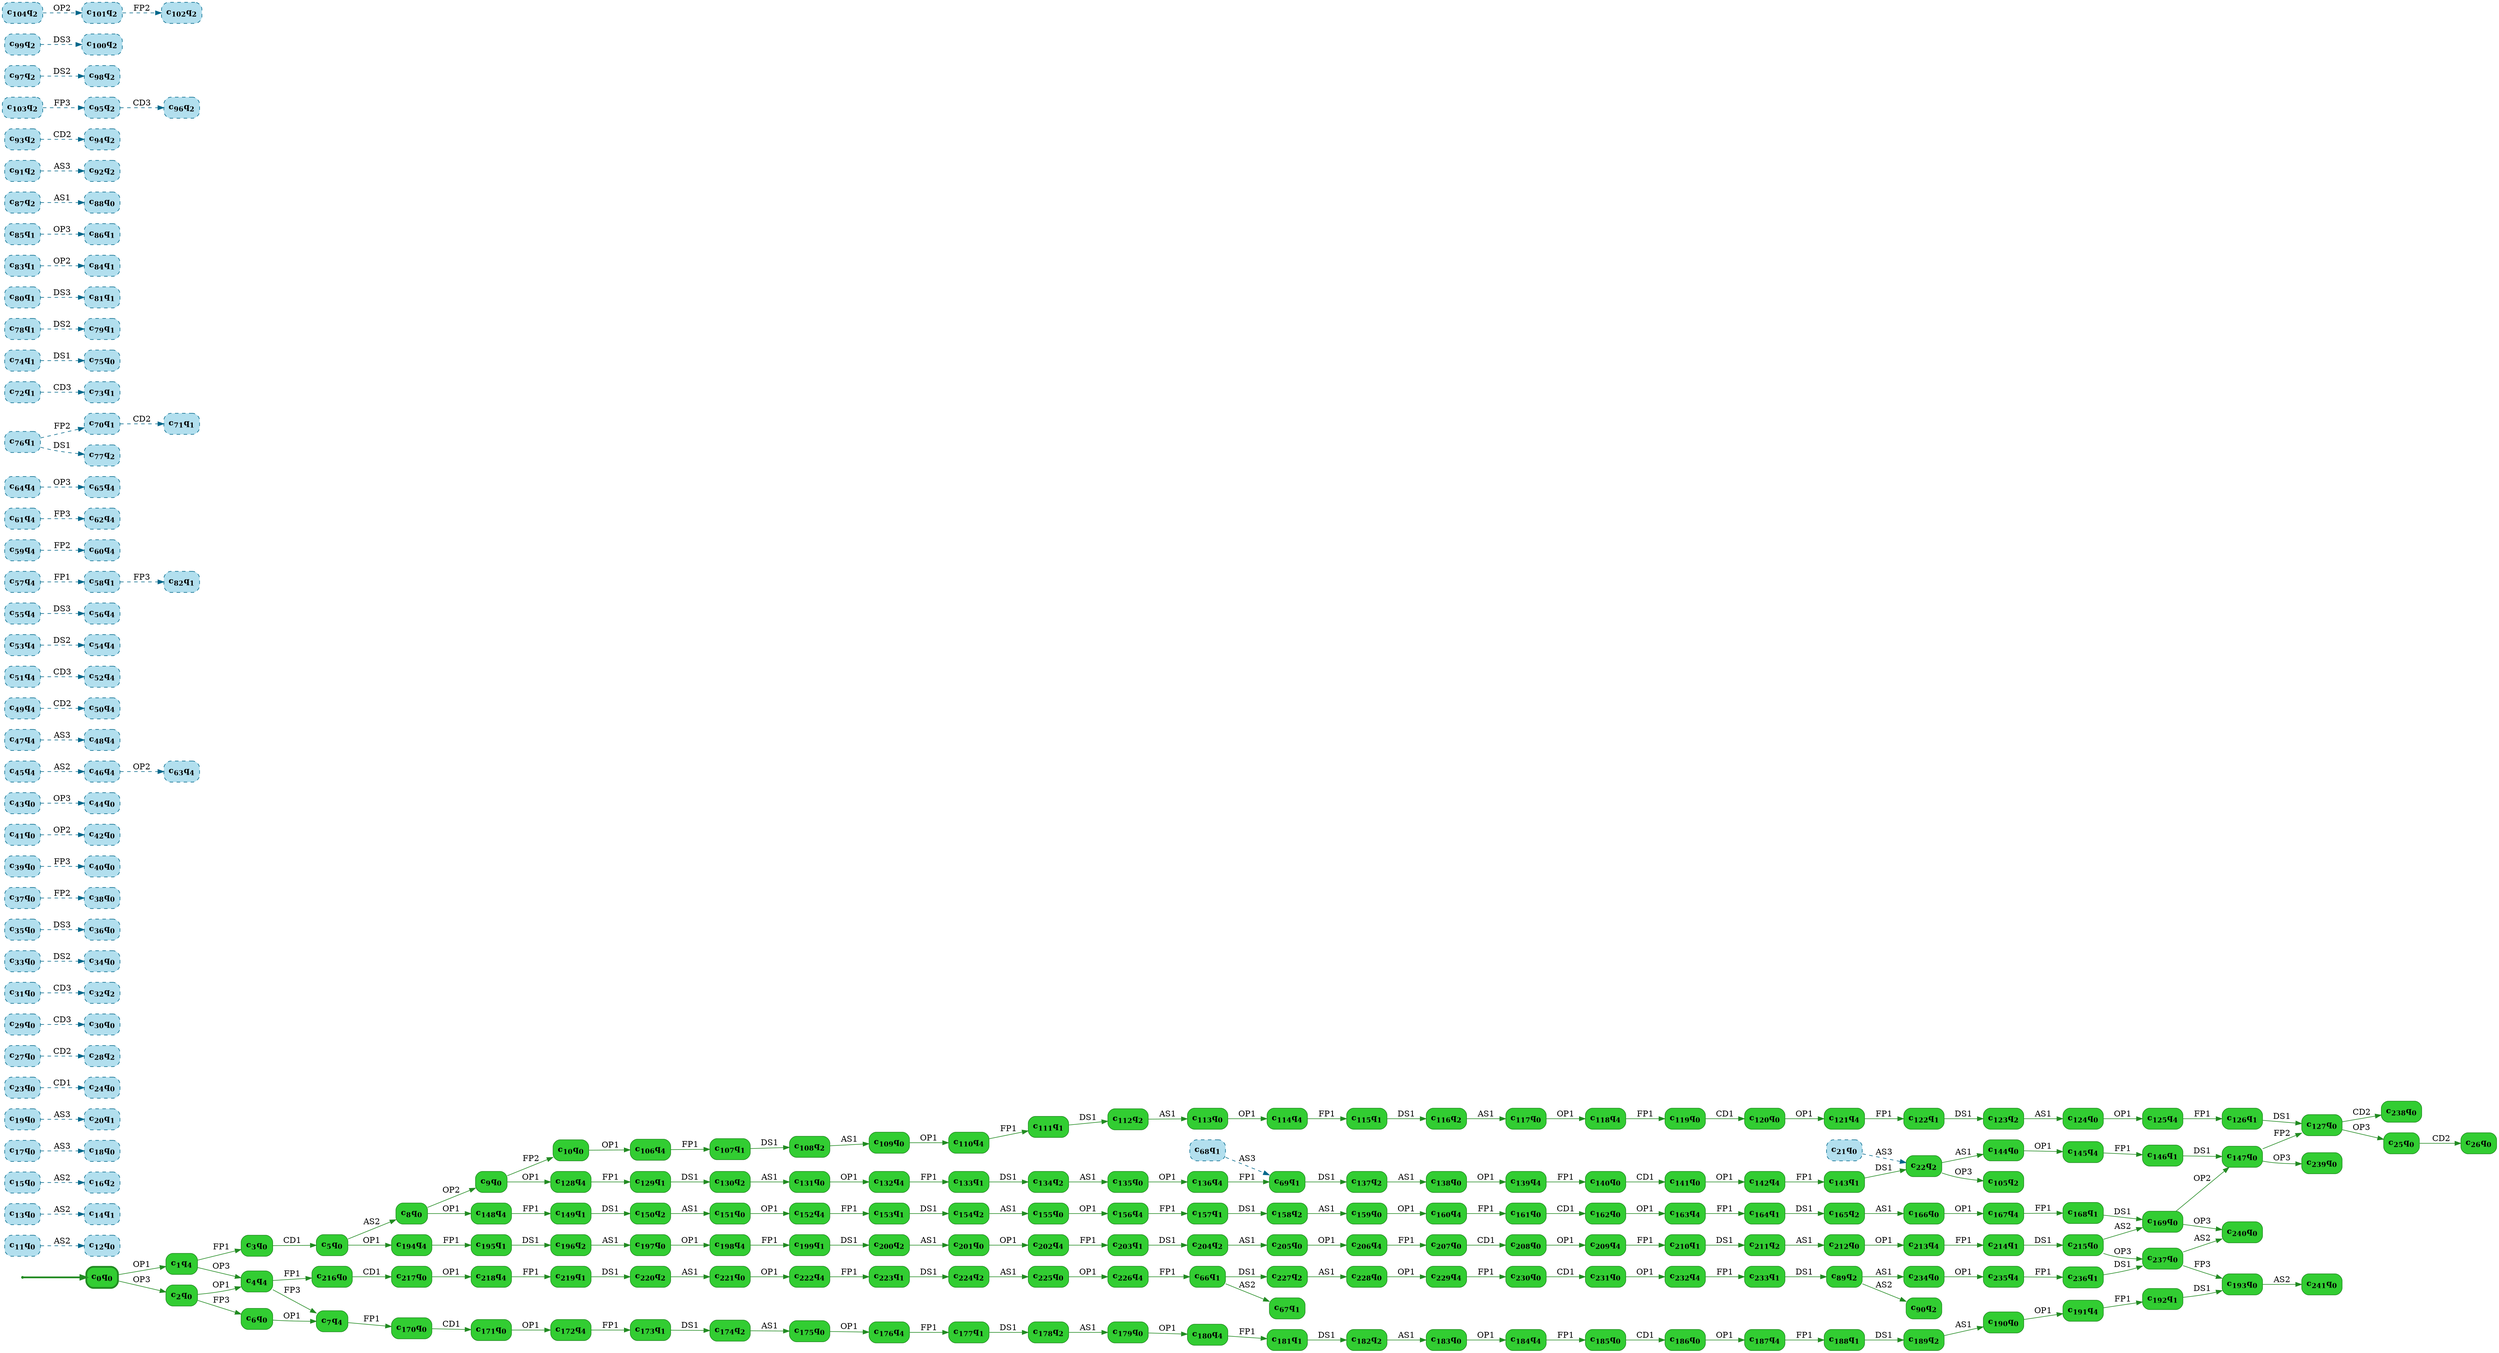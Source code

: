 digraph g {

	rankdir="LR"

	__invisible__[shape="point", color="forestgreen"]
	c0q0[label=<<b>c<sub>0</sub>q<sub>0</sub></b>>, shape="box", style="rounded, filled", fillcolor="limegreen", color="forestgreen", penwidth=3] // Initial
	c1q4[label=<<b>c<sub>1</sub>q<sub>4</sub></b>>, shape="box", style="rounded, filled", fillcolor="limegreen", color="forestgreen"]
	c3q0[label=<<b>c<sub>3</sub>q<sub>0</sub></b>>, shape="box", style="rounded, filled", fillcolor="limegreen", color="forestgreen"]
	c5q0[label=<<b>c<sub>5</sub>q<sub>0</sub></b>>, shape="box", style="rounded, filled", fillcolor="limegreen", color="forestgreen"]
	c8q0[label=<<b>c<sub>8</sub>q<sub>0</sub></b>>, shape="box", style="rounded, filled", fillcolor="limegreen", color="forestgreen"]
	c9q0[label=<<b>c<sub>9</sub>q<sub>0</sub></b>>, shape="box", style="rounded, filled", fillcolor="limegreen", color="forestgreen"]
	c10q0[label=<<b>c<sub>10</sub>q<sub>0</sub></b>>, shape="box", style="rounded, filled", fillcolor="limegreen", color="forestgreen"]
	c106q4[label=<<b>c<sub>106</sub>q<sub>4</sub></b>>, shape="box", style="rounded, filled", fillcolor="limegreen", color="forestgreen"]
	c107q1[label=<<b>c<sub>107</sub>q<sub>1</sub></b>>, shape="box", style="rounded, filled", fillcolor="limegreen", color="forestgreen"]
	c108q2[label=<<b>c<sub>108</sub>q<sub>2</sub></b>>, shape="box", style="rounded, filled", fillcolor="limegreen", color="forestgreen"]
	c109q0[label=<<b>c<sub>109</sub>q<sub>0</sub></b>>, shape="box", style="rounded, filled", fillcolor="limegreen", color="forestgreen"]
	c110q4[label=<<b>c<sub>110</sub>q<sub>4</sub></b>>, shape="box", style="rounded, filled", fillcolor="limegreen", color="forestgreen"]
	c111q1[label=<<b>c<sub>111</sub>q<sub>1</sub></b>>, shape="box", style="rounded, filled", fillcolor="limegreen", color="forestgreen"]
	c112q2[label=<<b>c<sub>112</sub>q<sub>2</sub></b>>, shape="box", style="rounded, filled", fillcolor="limegreen", color="forestgreen"]
	c113q0[label=<<b>c<sub>113</sub>q<sub>0</sub></b>>, shape="box", style="rounded, filled", fillcolor="limegreen", color="forestgreen"]
	c114q4[label=<<b>c<sub>114</sub>q<sub>4</sub></b>>, shape="box", style="rounded, filled", fillcolor="limegreen", color="forestgreen"]
	c115q1[label=<<b>c<sub>115</sub>q<sub>1</sub></b>>, shape="box", style="rounded, filled", fillcolor="limegreen", color="forestgreen"]
	c116q2[label=<<b>c<sub>116</sub>q<sub>2</sub></b>>, shape="box", style="rounded, filled", fillcolor="limegreen", color="forestgreen"]
	c117q0[label=<<b>c<sub>117</sub>q<sub>0</sub></b>>, shape="box", style="rounded, filled", fillcolor="limegreen", color="forestgreen"]
	c118q4[label=<<b>c<sub>118</sub>q<sub>4</sub></b>>, shape="box", style="rounded, filled", fillcolor="limegreen", color="forestgreen"]
	c119q0[label=<<b>c<sub>119</sub>q<sub>0</sub></b>>, shape="box", style="rounded, filled", fillcolor="limegreen", color="forestgreen"]
	c120q0[label=<<b>c<sub>120</sub>q<sub>0</sub></b>>, shape="box", style="rounded, filled", fillcolor="limegreen", color="forestgreen"]
	c121q4[label=<<b>c<sub>121</sub>q<sub>4</sub></b>>, shape="box", style="rounded, filled", fillcolor="limegreen", color="forestgreen"]
	c122q1[label=<<b>c<sub>122</sub>q<sub>1</sub></b>>, shape="box", style="rounded, filled", fillcolor="limegreen", color="forestgreen"]
	c123q2[label=<<b>c<sub>123</sub>q<sub>2</sub></b>>, shape="box", style="rounded, filled", fillcolor="limegreen", color="forestgreen"]
	c124q0[label=<<b>c<sub>124</sub>q<sub>0</sub></b>>, shape="box", style="rounded, filled", fillcolor="limegreen", color="forestgreen"]
	c125q4[label=<<b>c<sub>125</sub>q<sub>4</sub></b>>, shape="box", style="rounded, filled", fillcolor="limegreen", color="forestgreen"]
	c126q1[label=<<b>c<sub>126</sub>q<sub>1</sub></b>>, shape="box", style="rounded, filled", fillcolor="limegreen", color="forestgreen"]
	c127q0[label=<<b>c<sub>127</sub>q<sub>0</sub></b>>, shape="box", style="rounded, filled", fillcolor="limegreen", color="forestgreen"]
	c238q0[label=<<b>c<sub>238</sub>q<sub>0</sub></b>>, shape="box", style="rounded, filled", fillcolor="limegreen", color="forestgreen"]
	c25q0[label=<<b>c<sub>25</sub>q<sub>0</sub></b>>, shape="box", style="rounded, filled", fillcolor="limegreen", color="forestgreen"]
	c26q0[label=<<b>c<sub>26</sub>q<sub>0</sub></b>>, shape="box", style="rounded, filled", fillcolor="limegreen", color="forestgreen"]
	c128q4[label=<<b>c<sub>128</sub>q<sub>4</sub></b>>, shape="box", style="rounded, filled", fillcolor="limegreen", color="forestgreen"]
	c129q1[label=<<b>c<sub>129</sub>q<sub>1</sub></b>>, shape="box", style="rounded, filled", fillcolor="limegreen", color="forestgreen"]
	c130q2[label=<<b>c<sub>130</sub>q<sub>2</sub></b>>, shape="box", style="rounded, filled", fillcolor="limegreen", color="forestgreen"]
	c131q0[label=<<b>c<sub>131</sub>q<sub>0</sub></b>>, shape="box", style="rounded, filled", fillcolor="limegreen", color="forestgreen"]
	c132q4[label=<<b>c<sub>132</sub>q<sub>4</sub></b>>, shape="box", style="rounded, filled", fillcolor="limegreen", color="forestgreen"]
	c133q1[label=<<b>c<sub>133</sub>q<sub>1</sub></b>>, shape="box", style="rounded, filled", fillcolor="limegreen", color="forestgreen"]
	c134q2[label=<<b>c<sub>134</sub>q<sub>2</sub></b>>, shape="box", style="rounded, filled", fillcolor="limegreen", color="forestgreen"]
	c135q0[label=<<b>c<sub>135</sub>q<sub>0</sub></b>>, shape="box", style="rounded, filled", fillcolor="limegreen", color="forestgreen"]
	c136q4[label=<<b>c<sub>136</sub>q<sub>4</sub></b>>, shape="box", style="rounded, filled", fillcolor="limegreen", color="forestgreen"]
	c69q1[label=<<b>c<sub>69</sub>q<sub>1</sub></b>>, shape="box", style="rounded, filled", fillcolor="limegreen", color="forestgreen"]
	c137q2[label=<<b>c<sub>137</sub>q<sub>2</sub></b>>, shape="box", style="rounded, filled", fillcolor="limegreen", color="forestgreen"]
	c138q0[label=<<b>c<sub>138</sub>q<sub>0</sub></b>>, shape="box", style="rounded, filled", fillcolor="limegreen", color="forestgreen"]
	c139q4[label=<<b>c<sub>139</sub>q<sub>4</sub></b>>, shape="box", style="rounded, filled", fillcolor="limegreen", color="forestgreen"]
	c140q0[label=<<b>c<sub>140</sub>q<sub>0</sub></b>>, shape="box", style="rounded, filled", fillcolor="limegreen", color="forestgreen"]
	c141q0[label=<<b>c<sub>141</sub>q<sub>0</sub></b>>, shape="box", style="rounded, filled", fillcolor="limegreen", color="forestgreen"]
	c142q4[label=<<b>c<sub>142</sub>q<sub>4</sub></b>>, shape="box", style="rounded, filled", fillcolor="limegreen", color="forestgreen"]
	c143q1[label=<<b>c<sub>143</sub>q<sub>1</sub></b>>, shape="box", style="rounded, filled", fillcolor="limegreen", color="forestgreen"]
	c22q2[label=<<b>c<sub>22</sub>q<sub>2</sub></b>>, shape="box", style="rounded, filled", fillcolor="limegreen", color="forestgreen"]
	c105q2[label=<<b>c<sub>105</sub>q<sub>2</sub></b>>, shape="box", style="rounded, filled", fillcolor="limegreen", color="forestgreen"]
	c144q0[label=<<b>c<sub>144</sub>q<sub>0</sub></b>>, shape="box", style="rounded, filled", fillcolor="limegreen", color="forestgreen"]
	c145q4[label=<<b>c<sub>145</sub>q<sub>4</sub></b>>, shape="box", style="rounded, filled", fillcolor="limegreen", color="forestgreen"]
	c146q1[label=<<b>c<sub>146</sub>q<sub>1</sub></b>>, shape="box", style="rounded, filled", fillcolor="limegreen", color="forestgreen"]
	c147q0[label=<<b>c<sub>147</sub>q<sub>0</sub></b>>, shape="box", style="rounded, filled", fillcolor="limegreen", color="forestgreen"]
	c239q0[label=<<b>c<sub>239</sub>q<sub>0</sub></b>>, shape="box", style="rounded, filled", fillcolor="limegreen", color="forestgreen"]
	c148q4[label=<<b>c<sub>148</sub>q<sub>4</sub></b>>, shape="box", style="rounded, filled", fillcolor="limegreen", color="forestgreen"]
	c149q1[label=<<b>c<sub>149</sub>q<sub>1</sub></b>>, shape="box", style="rounded, filled", fillcolor="limegreen", color="forestgreen"]
	c150q2[label=<<b>c<sub>150</sub>q<sub>2</sub></b>>, shape="box", style="rounded, filled", fillcolor="limegreen", color="forestgreen"]
	c151q0[label=<<b>c<sub>151</sub>q<sub>0</sub></b>>, shape="box", style="rounded, filled", fillcolor="limegreen", color="forestgreen"]
	c152q4[label=<<b>c<sub>152</sub>q<sub>4</sub></b>>, shape="box", style="rounded, filled", fillcolor="limegreen", color="forestgreen"]
	c153q1[label=<<b>c<sub>153</sub>q<sub>1</sub></b>>, shape="box", style="rounded, filled", fillcolor="limegreen", color="forestgreen"]
	c154q2[label=<<b>c<sub>154</sub>q<sub>2</sub></b>>, shape="box", style="rounded, filled", fillcolor="limegreen", color="forestgreen"]
	c155q0[label=<<b>c<sub>155</sub>q<sub>0</sub></b>>, shape="box", style="rounded, filled", fillcolor="limegreen", color="forestgreen"]
	c156q4[label=<<b>c<sub>156</sub>q<sub>4</sub></b>>, shape="box", style="rounded, filled", fillcolor="limegreen", color="forestgreen"]
	c157q1[label=<<b>c<sub>157</sub>q<sub>1</sub></b>>, shape="box", style="rounded, filled", fillcolor="limegreen", color="forestgreen"]
	c158q2[label=<<b>c<sub>158</sub>q<sub>2</sub></b>>, shape="box", style="rounded, filled", fillcolor="limegreen", color="forestgreen"]
	c159q0[label=<<b>c<sub>159</sub>q<sub>0</sub></b>>, shape="box", style="rounded, filled", fillcolor="limegreen", color="forestgreen"]
	c160q4[label=<<b>c<sub>160</sub>q<sub>4</sub></b>>, shape="box", style="rounded, filled", fillcolor="limegreen", color="forestgreen"]
	c161q0[label=<<b>c<sub>161</sub>q<sub>0</sub></b>>, shape="box", style="rounded, filled", fillcolor="limegreen", color="forestgreen"]
	c162q0[label=<<b>c<sub>162</sub>q<sub>0</sub></b>>, shape="box", style="rounded, filled", fillcolor="limegreen", color="forestgreen"]
	c163q4[label=<<b>c<sub>163</sub>q<sub>4</sub></b>>, shape="box", style="rounded, filled", fillcolor="limegreen", color="forestgreen"]
	c164q1[label=<<b>c<sub>164</sub>q<sub>1</sub></b>>, shape="box", style="rounded, filled", fillcolor="limegreen", color="forestgreen"]
	c165q2[label=<<b>c<sub>165</sub>q<sub>2</sub></b>>, shape="box", style="rounded, filled", fillcolor="limegreen", color="forestgreen"]
	c166q0[label=<<b>c<sub>166</sub>q<sub>0</sub></b>>, shape="box", style="rounded, filled", fillcolor="limegreen", color="forestgreen"]
	c167q4[label=<<b>c<sub>167</sub>q<sub>4</sub></b>>, shape="box", style="rounded, filled", fillcolor="limegreen", color="forestgreen"]
	c168q1[label=<<b>c<sub>168</sub>q<sub>1</sub></b>>, shape="box", style="rounded, filled", fillcolor="limegreen", color="forestgreen"]
	c169q0[label=<<b>c<sub>169</sub>q<sub>0</sub></b>>, shape="box", style="rounded, filled", fillcolor="limegreen", color="forestgreen"]
	c240q0[label=<<b>c<sub>240</sub>q<sub>0</sub></b>>, shape="box", style="rounded, filled", fillcolor="limegreen", color="forestgreen"]
	c194q4[label=<<b>c<sub>194</sub>q<sub>4</sub></b>>, shape="box", style="rounded, filled", fillcolor="limegreen", color="forestgreen"]
	c195q1[label=<<b>c<sub>195</sub>q<sub>1</sub></b>>, shape="box", style="rounded, filled", fillcolor="limegreen", color="forestgreen"]
	c196q2[label=<<b>c<sub>196</sub>q<sub>2</sub></b>>, shape="box", style="rounded, filled", fillcolor="limegreen", color="forestgreen"]
	c197q0[label=<<b>c<sub>197</sub>q<sub>0</sub></b>>, shape="box", style="rounded, filled", fillcolor="limegreen", color="forestgreen"]
	c198q4[label=<<b>c<sub>198</sub>q<sub>4</sub></b>>, shape="box", style="rounded, filled", fillcolor="limegreen", color="forestgreen"]
	c199q1[label=<<b>c<sub>199</sub>q<sub>1</sub></b>>, shape="box", style="rounded, filled", fillcolor="limegreen", color="forestgreen"]
	c200q2[label=<<b>c<sub>200</sub>q<sub>2</sub></b>>, shape="box", style="rounded, filled", fillcolor="limegreen", color="forestgreen"]
	c201q0[label=<<b>c<sub>201</sub>q<sub>0</sub></b>>, shape="box", style="rounded, filled", fillcolor="limegreen", color="forestgreen"]
	c202q4[label=<<b>c<sub>202</sub>q<sub>4</sub></b>>, shape="box", style="rounded, filled", fillcolor="limegreen", color="forestgreen"]
	c203q1[label=<<b>c<sub>203</sub>q<sub>1</sub></b>>, shape="box", style="rounded, filled", fillcolor="limegreen", color="forestgreen"]
	c204q2[label=<<b>c<sub>204</sub>q<sub>2</sub></b>>, shape="box", style="rounded, filled", fillcolor="limegreen", color="forestgreen"]
	c205q0[label=<<b>c<sub>205</sub>q<sub>0</sub></b>>, shape="box", style="rounded, filled", fillcolor="limegreen", color="forestgreen"]
	c206q4[label=<<b>c<sub>206</sub>q<sub>4</sub></b>>, shape="box", style="rounded, filled", fillcolor="limegreen", color="forestgreen"]
	c207q0[label=<<b>c<sub>207</sub>q<sub>0</sub></b>>, shape="box", style="rounded, filled", fillcolor="limegreen", color="forestgreen"]
	c208q0[label=<<b>c<sub>208</sub>q<sub>0</sub></b>>, shape="box", style="rounded, filled", fillcolor="limegreen", color="forestgreen"]
	c209q4[label=<<b>c<sub>209</sub>q<sub>4</sub></b>>, shape="box", style="rounded, filled", fillcolor="limegreen", color="forestgreen"]
	c210q1[label=<<b>c<sub>210</sub>q<sub>1</sub></b>>, shape="box", style="rounded, filled", fillcolor="limegreen", color="forestgreen"]
	c211q2[label=<<b>c<sub>211</sub>q<sub>2</sub></b>>, shape="box", style="rounded, filled", fillcolor="limegreen", color="forestgreen"]
	c212q0[label=<<b>c<sub>212</sub>q<sub>0</sub></b>>, shape="box", style="rounded, filled", fillcolor="limegreen", color="forestgreen"]
	c213q4[label=<<b>c<sub>213</sub>q<sub>4</sub></b>>, shape="box", style="rounded, filled", fillcolor="limegreen", color="forestgreen"]
	c214q1[label=<<b>c<sub>214</sub>q<sub>1</sub></b>>, shape="box", style="rounded, filled", fillcolor="limegreen", color="forestgreen"]
	c215q0[label=<<b>c<sub>215</sub>q<sub>0</sub></b>>, shape="box", style="rounded, filled", fillcolor="limegreen", color="forestgreen"]
	c237q0[label=<<b>c<sub>237</sub>q<sub>0</sub></b>>, shape="box", style="rounded, filled", fillcolor="limegreen", color="forestgreen"]
	c193q0[label=<<b>c<sub>193</sub>q<sub>0</sub></b>>, shape="box", style="rounded, filled", fillcolor="limegreen", color="forestgreen"]
	c241q0[label=<<b>c<sub>241</sub>q<sub>0</sub></b>>, shape="box", style="rounded, filled", fillcolor="limegreen", color="forestgreen"]
	c4q4[label=<<b>c<sub>4</sub>q<sub>4</sub></b>>, shape="box", style="rounded, filled", fillcolor="limegreen", color="forestgreen"]
	c7q4[label=<<b>c<sub>7</sub>q<sub>4</sub></b>>, shape="box", style="rounded, filled", fillcolor="limegreen", color="forestgreen"]
	c170q0[label=<<b>c<sub>170</sub>q<sub>0</sub></b>>, shape="box", style="rounded, filled", fillcolor="limegreen", color="forestgreen"]
	c171q0[label=<<b>c<sub>171</sub>q<sub>0</sub></b>>, shape="box", style="rounded, filled", fillcolor="limegreen", color="forestgreen"]
	c172q4[label=<<b>c<sub>172</sub>q<sub>4</sub></b>>, shape="box", style="rounded, filled", fillcolor="limegreen", color="forestgreen"]
	c173q1[label=<<b>c<sub>173</sub>q<sub>1</sub></b>>, shape="box", style="rounded, filled", fillcolor="limegreen", color="forestgreen"]
	c174q2[label=<<b>c<sub>174</sub>q<sub>2</sub></b>>, shape="box", style="rounded, filled", fillcolor="limegreen", color="forestgreen"]
	c175q0[label=<<b>c<sub>175</sub>q<sub>0</sub></b>>, shape="box", style="rounded, filled", fillcolor="limegreen", color="forestgreen"]
	c176q4[label=<<b>c<sub>176</sub>q<sub>4</sub></b>>, shape="box", style="rounded, filled", fillcolor="limegreen", color="forestgreen"]
	c177q1[label=<<b>c<sub>177</sub>q<sub>1</sub></b>>, shape="box", style="rounded, filled", fillcolor="limegreen", color="forestgreen"]
	c178q2[label=<<b>c<sub>178</sub>q<sub>2</sub></b>>, shape="box", style="rounded, filled", fillcolor="limegreen", color="forestgreen"]
	c179q0[label=<<b>c<sub>179</sub>q<sub>0</sub></b>>, shape="box", style="rounded, filled", fillcolor="limegreen", color="forestgreen"]
	c180q4[label=<<b>c<sub>180</sub>q<sub>4</sub></b>>, shape="box", style="rounded, filled", fillcolor="limegreen", color="forestgreen"]
	c181q1[label=<<b>c<sub>181</sub>q<sub>1</sub></b>>, shape="box", style="rounded, filled", fillcolor="limegreen", color="forestgreen"]
	c182q2[label=<<b>c<sub>182</sub>q<sub>2</sub></b>>, shape="box", style="rounded, filled", fillcolor="limegreen", color="forestgreen"]
	c183q0[label=<<b>c<sub>183</sub>q<sub>0</sub></b>>, shape="box", style="rounded, filled", fillcolor="limegreen", color="forestgreen"]
	c184q4[label=<<b>c<sub>184</sub>q<sub>4</sub></b>>, shape="box", style="rounded, filled", fillcolor="limegreen", color="forestgreen"]
	c185q0[label=<<b>c<sub>185</sub>q<sub>0</sub></b>>, shape="box", style="rounded, filled", fillcolor="limegreen", color="forestgreen"]
	c186q0[label=<<b>c<sub>186</sub>q<sub>0</sub></b>>, shape="box", style="rounded, filled", fillcolor="limegreen", color="forestgreen"]
	c187q4[label=<<b>c<sub>187</sub>q<sub>4</sub></b>>, shape="box", style="rounded, filled", fillcolor="limegreen", color="forestgreen"]
	c188q1[label=<<b>c<sub>188</sub>q<sub>1</sub></b>>, shape="box", style="rounded, filled", fillcolor="limegreen", color="forestgreen"]
	c189q2[label=<<b>c<sub>189</sub>q<sub>2</sub></b>>, shape="box", style="rounded, filled", fillcolor="limegreen", color="forestgreen"]
	c190q0[label=<<b>c<sub>190</sub>q<sub>0</sub></b>>, shape="box", style="rounded, filled", fillcolor="limegreen", color="forestgreen"]
	c191q4[label=<<b>c<sub>191</sub>q<sub>4</sub></b>>, shape="box", style="rounded, filled", fillcolor="limegreen", color="forestgreen"]
	c192q1[label=<<b>c<sub>192</sub>q<sub>1</sub></b>>, shape="box", style="rounded, filled", fillcolor="limegreen", color="forestgreen"]
	c216q0[label=<<b>c<sub>216</sub>q<sub>0</sub></b>>, shape="box", style="rounded, filled", fillcolor="limegreen", color="forestgreen"]
	c217q0[label=<<b>c<sub>217</sub>q<sub>0</sub></b>>, shape="box", style="rounded, filled", fillcolor="limegreen", color="forestgreen"]
	c218q4[label=<<b>c<sub>218</sub>q<sub>4</sub></b>>, shape="box", style="rounded, filled", fillcolor="limegreen", color="forestgreen"]
	c219q1[label=<<b>c<sub>219</sub>q<sub>1</sub></b>>, shape="box", style="rounded, filled", fillcolor="limegreen", color="forestgreen"]
	c220q2[label=<<b>c<sub>220</sub>q<sub>2</sub></b>>, shape="box", style="rounded, filled", fillcolor="limegreen", color="forestgreen"]
	c221q0[label=<<b>c<sub>221</sub>q<sub>0</sub></b>>, shape="box", style="rounded, filled", fillcolor="limegreen", color="forestgreen"]
	c222q4[label=<<b>c<sub>222</sub>q<sub>4</sub></b>>, shape="box", style="rounded, filled", fillcolor="limegreen", color="forestgreen"]
	c223q1[label=<<b>c<sub>223</sub>q<sub>1</sub></b>>, shape="box", style="rounded, filled", fillcolor="limegreen", color="forestgreen"]
	c224q2[label=<<b>c<sub>224</sub>q<sub>2</sub></b>>, shape="box", style="rounded, filled", fillcolor="limegreen", color="forestgreen"]
	c225q0[label=<<b>c<sub>225</sub>q<sub>0</sub></b>>, shape="box", style="rounded, filled", fillcolor="limegreen", color="forestgreen"]
	c226q4[label=<<b>c<sub>226</sub>q<sub>4</sub></b>>, shape="box", style="rounded, filled", fillcolor="limegreen", color="forestgreen"]
	c66q1[label=<<b>c<sub>66</sub>q<sub>1</sub></b>>, shape="box", style="rounded, filled", fillcolor="limegreen", color="forestgreen"]
	c67q1[label=<<b>c<sub>67</sub>q<sub>1</sub></b>>, shape="box", style="rounded, filled", fillcolor="limegreen", color="forestgreen"]
	c227q2[label=<<b>c<sub>227</sub>q<sub>2</sub></b>>, shape="box", style="rounded, filled", fillcolor="limegreen", color="forestgreen"]
	c228q0[label=<<b>c<sub>228</sub>q<sub>0</sub></b>>, shape="box", style="rounded, filled", fillcolor="limegreen", color="forestgreen"]
	c229q4[label=<<b>c<sub>229</sub>q<sub>4</sub></b>>, shape="box", style="rounded, filled", fillcolor="limegreen", color="forestgreen"]
	c230q0[label=<<b>c<sub>230</sub>q<sub>0</sub></b>>, shape="box", style="rounded, filled", fillcolor="limegreen", color="forestgreen"]
	c231q0[label=<<b>c<sub>231</sub>q<sub>0</sub></b>>, shape="box", style="rounded, filled", fillcolor="limegreen", color="forestgreen"]
	c232q4[label=<<b>c<sub>232</sub>q<sub>4</sub></b>>, shape="box", style="rounded, filled", fillcolor="limegreen", color="forestgreen"]
	c233q1[label=<<b>c<sub>233</sub>q<sub>1</sub></b>>, shape="box", style="rounded, filled", fillcolor="limegreen", color="forestgreen"]
	c89q2[label=<<b>c<sub>89</sub>q<sub>2</sub></b>>, shape="box", style="rounded, filled", fillcolor="limegreen", color="forestgreen"]
	c90q2[label=<<b>c<sub>90</sub>q<sub>2</sub></b>>, shape="box", style="rounded, filled", fillcolor="limegreen", color="forestgreen"]
	c234q0[label=<<b>c<sub>234</sub>q<sub>0</sub></b>>, shape="box", style="rounded, filled", fillcolor="limegreen", color="forestgreen"]
	c235q4[label=<<b>c<sub>235</sub>q<sub>4</sub></b>>, shape="box", style="rounded, filled", fillcolor="limegreen", color="forestgreen"]
	c236q1[label=<<b>c<sub>236</sub>q<sub>1</sub></b>>, shape="box", style="rounded, filled", fillcolor="limegreen", color="forestgreen"]
	c2q0[label=<<b>c<sub>2</sub>q<sub>0</sub></b>>, shape="box", style="rounded, filled", fillcolor="limegreen", color="forestgreen"]
	c6q0[label=<<b>c<sub>6</sub>q<sub>0</sub></b>>, shape="box", style="rounded, filled", fillcolor="limegreen", color="forestgreen"]
	c11q0[label=<<b>c<sub>11</sub>q<sub>0</sub></b>>, shape="box", style="rounded, filled, dashed", fillcolor="lightblue2", color="deepskyblue4"]
	c12q0[label=<<b>c<sub>12</sub>q<sub>0</sub></b>>, shape="box", style="rounded, filled, dashed", fillcolor="lightblue2", color="deepskyblue4"]
	c13q0[label=<<b>c<sub>13</sub>q<sub>0</sub></b>>, shape="box", style="rounded, filled, dashed", fillcolor="lightblue2", color="deepskyblue4"]
	c14q1[label=<<b>c<sub>14</sub>q<sub>1</sub></b>>, shape="box", style="rounded, filled, dashed", fillcolor="lightblue2", color="deepskyblue4"]
	c15q0[label=<<b>c<sub>15</sub>q<sub>0</sub></b>>, shape="box", style="rounded, filled, dashed", fillcolor="lightblue2", color="deepskyblue4"]
	c16q2[label=<<b>c<sub>16</sub>q<sub>2</sub></b>>, shape="box", style="rounded, filled, dashed", fillcolor="lightblue2", color="deepskyblue4"]
	c17q0[label=<<b>c<sub>17</sub>q<sub>0</sub></b>>, shape="box", style="rounded, filled, dashed", fillcolor="lightblue2", color="deepskyblue4"]
	c18q0[label=<<b>c<sub>18</sub>q<sub>0</sub></b>>, shape="box", style="rounded, filled, dashed", fillcolor="lightblue2", color="deepskyblue4"]
	c19q0[label=<<b>c<sub>19</sub>q<sub>0</sub></b>>, shape="box", style="rounded, filled, dashed", fillcolor="lightblue2", color="deepskyblue4"]
	c20q1[label=<<b>c<sub>20</sub>q<sub>1</sub></b>>, shape="box", style="rounded, filled, dashed", fillcolor="lightblue2", color="deepskyblue4"]
	c21q0[label=<<b>c<sub>21</sub>q<sub>0</sub></b>>, shape="box", style="rounded, filled, dashed", fillcolor="lightblue2", color="deepskyblue4"]
	c23q0[label=<<b>c<sub>23</sub>q<sub>0</sub></b>>, shape="box", style="rounded, filled, dashed", fillcolor="lightblue2", color="deepskyblue4"]
	c24q0[label=<<b>c<sub>24</sub>q<sub>0</sub></b>>, shape="box", style="rounded, filled, dashed", fillcolor="lightblue2", color="deepskyblue4"]
	c27q0[label=<<b>c<sub>27</sub>q<sub>0</sub></b>>, shape="box", style="rounded, filled, dashed", fillcolor="lightblue2", color="deepskyblue4"]
	c28q2[label=<<b>c<sub>28</sub>q<sub>2</sub></b>>, shape="box", style="rounded, filled, dashed", fillcolor="lightblue2", color="deepskyblue4"]
	c29q0[label=<<b>c<sub>29</sub>q<sub>0</sub></b>>, shape="box", style="rounded, filled, dashed", fillcolor="lightblue2", color="deepskyblue4"]
	c30q0[label=<<b>c<sub>30</sub>q<sub>0</sub></b>>, shape="box", style="rounded, filled, dashed", fillcolor="lightblue2", color="deepskyblue4"]
	c31q0[label=<<b>c<sub>31</sub>q<sub>0</sub></b>>, shape="box", style="rounded, filled, dashed", fillcolor="lightblue2", color="deepskyblue4"]
	c32q2[label=<<b>c<sub>32</sub>q<sub>2</sub></b>>, shape="box", style="rounded, filled, dashed", fillcolor="lightblue2", color="deepskyblue4"]
	c33q0[label=<<b>c<sub>33</sub>q<sub>0</sub></b>>, shape="box", style="rounded, filled, dashed", fillcolor="lightblue2", color="deepskyblue4"]
	c34q0[label=<<b>c<sub>34</sub>q<sub>0</sub></b>>, shape="box", style="rounded, filled, dashed", fillcolor="lightblue2", color="deepskyblue4"]
	c35q0[label=<<b>c<sub>35</sub>q<sub>0</sub></b>>, shape="box", style="rounded, filled, dashed", fillcolor="lightblue2", color="deepskyblue4"]
	c36q0[label=<<b>c<sub>36</sub>q<sub>0</sub></b>>, shape="box", style="rounded, filled, dashed", fillcolor="lightblue2", color="deepskyblue4"]
	c37q0[label=<<b>c<sub>37</sub>q<sub>0</sub></b>>, shape="box", style="rounded, filled, dashed", fillcolor="lightblue2", color="deepskyblue4"]
	c38q0[label=<<b>c<sub>38</sub>q<sub>0</sub></b>>, shape="box", style="rounded, filled, dashed", fillcolor="lightblue2", color="deepskyblue4"]
	c39q0[label=<<b>c<sub>39</sub>q<sub>0</sub></b>>, shape="box", style="rounded, filled, dashed", fillcolor="lightblue2", color="deepskyblue4"]
	c40q0[label=<<b>c<sub>40</sub>q<sub>0</sub></b>>, shape="box", style="rounded, filled, dashed", fillcolor="lightblue2", color="deepskyblue4"]
	c41q0[label=<<b>c<sub>41</sub>q<sub>0</sub></b>>, shape="box", style="rounded, filled, dashed", fillcolor="lightblue2", color="deepskyblue4"]
	c42q0[label=<<b>c<sub>42</sub>q<sub>0</sub></b>>, shape="box", style="rounded, filled, dashed", fillcolor="lightblue2", color="deepskyblue4"]
	c43q0[label=<<b>c<sub>43</sub>q<sub>0</sub></b>>, shape="box", style="rounded, filled, dashed", fillcolor="lightblue2", color="deepskyblue4"]
	c44q0[label=<<b>c<sub>44</sub>q<sub>0</sub></b>>, shape="box", style="rounded, filled, dashed", fillcolor="lightblue2", color="deepskyblue4"]
	c45q4[label=<<b>c<sub>45</sub>q<sub>4</sub></b>>, shape="box", style="rounded, filled, dashed", fillcolor="lightblue2", color="deepskyblue4"]
	c46q4[label=<<b>c<sub>46</sub>q<sub>4</sub></b>>, shape="box", style="rounded, filled, dashed", fillcolor="lightblue2", color="deepskyblue4"]
	c47q4[label=<<b>c<sub>47</sub>q<sub>4</sub></b>>, shape="box", style="rounded, filled, dashed", fillcolor="lightblue2", color="deepskyblue4"]
	c48q4[label=<<b>c<sub>48</sub>q<sub>4</sub></b>>, shape="box", style="rounded, filled, dashed", fillcolor="lightblue2", color="deepskyblue4"]
	c49q4[label=<<b>c<sub>49</sub>q<sub>4</sub></b>>, shape="box", style="rounded, filled, dashed", fillcolor="lightblue2", color="deepskyblue4"]
	c50q4[label=<<b>c<sub>50</sub>q<sub>4</sub></b>>, shape="box", style="rounded, filled, dashed", fillcolor="lightblue2", color="deepskyblue4"]
	c51q4[label=<<b>c<sub>51</sub>q<sub>4</sub></b>>, shape="box", style="rounded, filled, dashed", fillcolor="lightblue2", color="deepskyblue4"]
	c52q4[label=<<b>c<sub>52</sub>q<sub>4</sub></b>>, shape="box", style="rounded, filled, dashed", fillcolor="lightblue2", color="deepskyblue4"]
	c53q4[label=<<b>c<sub>53</sub>q<sub>4</sub></b>>, shape="box", style="rounded, filled, dashed", fillcolor="lightblue2", color="deepskyblue4"]
	c54q4[label=<<b>c<sub>54</sub>q<sub>4</sub></b>>, shape="box", style="rounded, filled, dashed", fillcolor="lightblue2", color="deepskyblue4"]
	c55q4[label=<<b>c<sub>55</sub>q<sub>4</sub></b>>, shape="box", style="rounded, filled, dashed", fillcolor="lightblue2", color="deepskyblue4"]
	c56q4[label=<<b>c<sub>56</sub>q<sub>4</sub></b>>, shape="box", style="rounded, filled, dashed", fillcolor="lightblue2", color="deepskyblue4"]
	c57q4[label=<<b>c<sub>57</sub>q<sub>4</sub></b>>, shape="box", style="rounded, filled, dashed", fillcolor="lightblue2", color="deepskyblue4"]
	c58q1[label=<<b>c<sub>58</sub>q<sub>1</sub></b>>, shape="box", style="rounded, filled, dashed", fillcolor="lightblue2", color="deepskyblue4"]
	c59q4[label=<<b>c<sub>59</sub>q<sub>4</sub></b>>, shape="box", style="rounded, filled, dashed", fillcolor="lightblue2", color="deepskyblue4"]
	c60q4[label=<<b>c<sub>60</sub>q<sub>4</sub></b>>, shape="box", style="rounded, filled, dashed", fillcolor="lightblue2", color="deepskyblue4"]
	c61q4[label=<<b>c<sub>61</sub>q<sub>4</sub></b>>, shape="box", style="rounded, filled, dashed", fillcolor="lightblue2", color="deepskyblue4"]
	c62q4[label=<<b>c<sub>62</sub>q<sub>4</sub></b>>, shape="box", style="rounded, filled, dashed", fillcolor="lightblue2", color="deepskyblue4"]
	c63q4[label=<<b>c<sub>63</sub>q<sub>4</sub></b>>, shape="box", style="rounded, filled, dashed", fillcolor="lightblue2", color="deepskyblue4"]
	c64q4[label=<<b>c<sub>64</sub>q<sub>4</sub></b>>, shape="box", style="rounded, filled, dashed", fillcolor="lightblue2", color="deepskyblue4"]
	c65q4[label=<<b>c<sub>65</sub>q<sub>4</sub></b>>, shape="box", style="rounded, filled, dashed", fillcolor="lightblue2", color="deepskyblue4"]
	c68q1[label=<<b>c<sub>68</sub>q<sub>1</sub></b>>, shape="box", style="rounded, filled, dashed", fillcolor="lightblue2", color="deepskyblue4"]
	c70q1[label=<<b>c<sub>70</sub>q<sub>1</sub></b>>, shape="box", style="rounded, filled, dashed", fillcolor="lightblue2", color="deepskyblue4"]
	c71q1[label=<<b>c<sub>71</sub>q<sub>1</sub></b>>, shape="box", style="rounded, filled, dashed", fillcolor="lightblue2", color="deepskyblue4"]
	c72q1[label=<<b>c<sub>72</sub>q<sub>1</sub></b>>, shape="box", style="rounded, filled, dashed", fillcolor="lightblue2", color="deepskyblue4"]
	c73q1[label=<<b>c<sub>73</sub>q<sub>1</sub></b>>, shape="box", style="rounded, filled, dashed", fillcolor="lightblue2", color="deepskyblue4"]
	c74q1[label=<<b>c<sub>74</sub>q<sub>1</sub></b>>, shape="box", style="rounded, filled, dashed", fillcolor="lightblue2", color="deepskyblue4"]
	c75q0[label=<<b>c<sub>75</sub>q<sub>0</sub></b>>, shape="box", style="rounded, filled, dashed", fillcolor="lightblue2", color="deepskyblue4"]
	c76q1[label=<<b>c<sub>76</sub>q<sub>1</sub></b>>, shape="box", style="rounded, filled, dashed", fillcolor="lightblue2", color="deepskyblue4"]
	c77q2[label=<<b>c<sub>77</sub>q<sub>2</sub></b>>, shape="box", style="rounded, filled, dashed", fillcolor="lightblue2", color="deepskyblue4"]
	c78q1[label=<<b>c<sub>78</sub>q<sub>1</sub></b>>, shape="box", style="rounded, filled, dashed", fillcolor="lightblue2", color="deepskyblue4"]
	c79q1[label=<<b>c<sub>79</sub>q<sub>1</sub></b>>, shape="box", style="rounded, filled, dashed", fillcolor="lightblue2", color="deepskyblue4"]
	c80q1[label=<<b>c<sub>80</sub>q<sub>1</sub></b>>, shape="box", style="rounded, filled, dashed", fillcolor="lightblue2", color="deepskyblue4"]
	c81q1[label=<<b>c<sub>81</sub>q<sub>1</sub></b>>, shape="box", style="rounded, filled, dashed", fillcolor="lightblue2", color="deepskyblue4"]
	c82q1[label=<<b>c<sub>82</sub>q<sub>1</sub></b>>, shape="box", style="rounded, filled, dashed", fillcolor="lightblue2", color="deepskyblue4"]
	c83q1[label=<<b>c<sub>83</sub>q<sub>1</sub></b>>, shape="box", style="rounded, filled, dashed", fillcolor="lightblue2", color="deepskyblue4"]
	c84q1[label=<<b>c<sub>84</sub>q<sub>1</sub></b>>, shape="box", style="rounded, filled, dashed", fillcolor="lightblue2", color="deepskyblue4"]
	c85q1[label=<<b>c<sub>85</sub>q<sub>1</sub></b>>, shape="box", style="rounded, filled, dashed", fillcolor="lightblue2", color="deepskyblue4"]
	c86q1[label=<<b>c<sub>86</sub>q<sub>1</sub></b>>, shape="box", style="rounded, filled, dashed", fillcolor="lightblue2", color="deepskyblue4"]
	c87q2[label=<<b>c<sub>87</sub>q<sub>2</sub></b>>, shape="box", style="rounded, filled, dashed", fillcolor="lightblue2", color="deepskyblue4"]
	c88q0[label=<<b>c<sub>88</sub>q<sub>0</sub></b>>, shape="box", style="rounded, filled, dashed", fillcolor="lightblue2", color="deepskyblue4"]
	c91q2[label=<<b>c<sub>91</sub>q<sub>2</sub></b>>, shape="box", style="rounded, filled, dashed", fillcolor="lightblue2", color="deepskyblue4"]
	c92q2[label=<<b>c<sub>92</sub>q<sub>2</sub></b>>, shape="box", style="rounded, filled, dashed", fillcolor="lightblue2", color="deepskyblue4"]
	c93q2[label=<<b>c<sub>93</sub>q<sub>2</sub></b>>, shape="box", style="rounded, filled, dashed", fillcolor="lightblue2", color="deepskyblue4"]
	c94q2[label=<<b>c<sub>94</sub>q<sub>2</sub></b>>, shape="box", style="rounded, filled, dashed", fillcolor="lightblue2", color="deepskyblue4"]
	c95q2[label=<<b>c<sub>95</sub>q<sub>2</sub></b>>, shape="box", style="rounded, filled, dashed", fillcolor="lightblue2", color="deepskyblue4"]
	c96q2[label=<<b>c<sub>96</sub>q<sub>2</sub></b>>, shape="box", style="rounded, filled, dashed", fillcolor="lightblue2", color="deepskyblue4"]
	c97q2[label=<<b>c<sub>97</sub>q<sub>2</sub></b>>, shape="box", style="rounded, filled, dashed", fillcolor="lightblue2", color="deepskyblue4"]
	c98q2[label=<<b>c<sub>98</sub>q<sub>2</sub></b>>, shape="box", style="rounded, filled, dashed", fillcolor="lightblue2", color="deepskyblue4"]
	c99q2[label=<<b>c<sub>99</sub>q<sub>2</sub></b>>, shape="box", style="rounded, filled, dashed", fillcolor="lightblue2", color="deepskyblue4"]
	c100q2[label=<<b>c<sub>100</sub>q<sub>2</sub></b>>, shape="box", style="rounded, filled, dashed", fillcolor="lightblue2", color="deepskyblue4"]
	c101q2[label=<<b>c<sub>101</sub>q<sub>2</sub></b>>, shape="box", style="rounded, filled, dashed", fillcolor="lightblue2", color="deepskyblue4"]
	c102q2[label=<<b>c<sub>102</sub>q<sub>2</sub></b>>, shape="box", style="rounded, filled, dashed", fillcolor="lightblue2", color="deepskyblue4"]
	c103q2[label=<<b>c<sub>103</sub>q<sub>2</sub></b>>, shape="box", style="rounded, filled, dashed", fillcolor="lightblue2", color="deepskyblue4"]
	c104q2[label=<<b>c<sub>104</sub>q<sub>2</sub></b>>, shape="box", style="rounded, filled, dashed", fillcolor="lightblue2", color="deepskyblue4"]

	__invisible__ -> c0q0[penwidth=3, color="forestgreen"]
	c0q0 -> c1q4[label=<OP1>, color="forestgreen"]
	c1q4 -> c3q0[label=<FP1>, color="forestgreen"]
	c3q0 -> c5q0[label=<CD1>, color="forestgreen"]
	c5q0 -> c8q0[label=<AS2>, color="forestgreen"]
	c8q0 -> c9q0[label=<OP2>, color="forestgreen"]
	c9q0 -> c10q0[label=<FP2>, color="forestgreen"]
	c10q0 -> c106q4[label=<OP1>, color="forestgreen"]
	c106q4 -> c107q1[label=<FP1>, color="forestgreen"]
	c107q1 -> c108q2[label=<DS1>, color="forestgreen"]
	c108q2 -> c109q0[label=<AS1>, color="forestgreen"]
	c109q0 -> c110q4[label=<OP1>, color="forestgreen"]
	c110q4 -> c111q1[label=<FP1>, color="forestgreen"]
	c111q1 -> c112q2[label=<DS1>, color="forestgreen"]
	c112q2 -> c113q0[label=<AS1>, color="forestgreen"]
	c113q0 -> c114q4[label=<OP1>, color="forestgreen"]
	c114q4 -> c115q1[label=<FP1>, color="forestgreen"]
	c115q1 -> c116q2[label=<DS1>, color="forestgreen"]
	c116q2 -> c117q0[label=<AS1>, color="forestgreen"]
	c117q0 -> c118q4[label=<OP1>, color="forestgreen"]
	c118q4 -> c119q0[label=<FP1>, color="forestgreen"]
	c119q0 -> c120q0[label=<CD1>, color="forestgreen"]
	c120q0 -> c121q4[label=<OP1>, color="forestgreen"]
	c121q4 -> c122q1[label=<FP1>, color="forestgreen"]
	c122q1 -> c123q2[label=<DS1>, color="forestgreen"]
	c123q2 -> c124q0[label=<AS1>, color="forestgreen"]
	c124q0 -> c125q4[label=<OP1>, color="forestgreen"]
	c125q4 -> c126q1[label=<FP1>, color="forestgreen"]
	c126q1 -> c127q0[label=<DS1>, color="forestgreen"]
	c127q0 -> c238q0[label=<CD2>, color="forestgreen"]
	c127q0 -> c25q0[label=<OP3>, color="forestgreen"]
	c25q0 -> c26q0[label=<CD2>, color="forestgreen"]
	c9q0 -> c128q4[label=<OP1>, color="forestgreen"]
	c128q4 -> c129q1[label=<FP1>, color="forestgreen"]
	c129q1 -> c130q2[label=<DS1>, color="forestgreen"]
	c130q2 -> c131q0[label=<AS1>, color="forestgreen"]
	c131q0 -> c132q4[label=<OP1>, color="forestgreen"]
	c132q4 -> c133q1[label=<FP1>, color="forestgreen"]
	c133q1 -> c134q2[label=<DS1>, color="forestgreen"]
	c134q2 -> c135q0[label=<AS1>, color="forestgreen"]
	c135q0 -> c136q4[label=<OP1>, color="forestgreen"]
	c136q4 -> c69q1[label=<FP1>, color="forestgreen"]
	c69q1 -> c137q2[label=<DS1>, color="forestgreen"]
	c137q2 -> c138q0[label=<AS1>, color="forestgreen"]
	c138q0 -> c139q4[label=<OP1>, color="forestgreen"]
	c139q4 -> c140q0[label=<FP1>, color="forestgreen"]
	c140q0 -> c141q0[label=<CD1>, color="forestgreen"]
	c141q0 -> c142q4[label=<OP1>, color="forestgreen"]
	c142q4 -> c143q1[label=<FP1>, color="forestgreen"]
	c143q1 -> c22q2[label=<DS1>, color="forestgreen"]
	c22q2 -> c105q2[label=<OP3>, color="forestgreen"]
	c22q2 -> c144q0[label=<AS1>, color="forestgreen"]
	c144q0 -> c145q4[label=<OP1>, color="forestgreen"]
	c145q4 -> c146q1[label=<FP1>, color="forestgreen"]
	c146q1 -> c147q0[label=<DS1>, color="forestgreen"]
	c147q0 -> c127q0[label=<FP2>, color="forestgreen"]
	c147q0 -> c239q0[label=<OP3>, color="forestgreen"]
	c8q0 -> c148q4[label=<OP1>, color="forestgreen"]
	c148q4 -> c149q1[label=<FP1>, color="forestgreen"]
	c149q1 -> c150q2[label=<DS1>, color="forestgreen"]
	c150q2 -> c151q0[label=<AS1>, color="forestgreen"]
	c151q0 -> c152q4[label=<OP1>, color="forestgreen"]
	c152q4 -> c153q1[label=<FP1>, color="forestgreen"]
	c153q1 -> c154q2[label=<DS1>, color="forestgreen"]
	c154q2 -> c155q0[label=<AS1>, color="forestgreen"]
	c155q0 -> c156q4[label=<OP1>, color="forestgreen"]
	c156q4 -> c157q1[label=<FP1>, color="forestgreen"]
	c157q1 -> c158q2[label=<DS1>, color="forestgreen"]
	c158q2 -> c159q0[label=<AS1>, color="forestgreen"]
	c159q0 -> c160q4[label=<OP1>, color="forestgreen"]
	c160q4 -> c161q0[label=<FP1>, color="forestgreen"]
	c161q0 -> c162q0[label=<CD1>, color="forestgreen"]
	c162q0 -> c163q4[label=<OP1>, color="forestgreen"]
	c163q4 -> c164q1[label=<FP1>, color="forestgreen"]
	c164q1 -> c165q2[label=<DS1>, color="forestgreen"]
	c165q2 -> c166q0[label=<AS1>, color="forestgreen"]
	c166q0 -> c167q4[label=<OP1>, color="forestgreen"]
	c167q4 -> c168q1[label=<FP1>, color="forestgreen"]
	c168q1 -> c169q0[label=<DS1>, color="forestgreen"]
	c169q0 -> c147q0[label=<OP2>, color="forestgreen"]
	c169q0 -> c240q0[label=<OP3>, color="forestgreen"]
	c5q0 -> c194q4[label=<OP1>, color="forestgreen"]
	c194q4 -> c195q1[label=<FP1>, color="forestgreen"]
	c195q1 -> c196q2[label=<DS1>, color="forestgreen"]
	c196q2 -> c197q0[label=<AS1>, color="forestgreen"]
	c197q0 -> c198q4[label=<OP1>, color="forestgreen"]
	c198q4 -> c199q1[label=<FP1>, color="forestgreen"]
	c199q1 -> c200q2[label=<DS1>, color="forestgreen"]
	c200q2 -> c201q0[label=<AS1>, color="forestgreen"]
	c201q0 -> c202q4[label=<OP1>, color="forestgreen"]
	c202q4 -> c203q1[label=<FP1>, color="forestgreen"]
	c203q1 -> c204q2[label=<DS1>, color="forestgreen"]
	c204q2 -> c205q0[label=<AS1>, color="forestgreen"]
	c205q0 -> c206q4[label=<OP1>, color="forestgreen"]
	c206q4 -> c207q0[label=<FP1>, color="forestgreen"]
	c207q0 -> c208q0[label=<CD1>, color="forestgreen"]
	c208q0 -> c209q4[label=<OP1>, color="forestgreen"]
	c209q4 -> c210q1[label=<FP1>, color="forestgreen"]
	c210q1 -> c211q2[label=<DS1>, color="forestgreen"]
	c211q2 -> c212q0[label=<AS1>, color="forestgreen"]
	c212q0 -> c213q4[label=<OP1>, color="forestgreen"]
	c213q4 -> c214q1[label=<FP1>, color="forestgreen"]
	c214q1 -> c215q0[label=<DS1>, color="forestgreen"]
	c215q0 -> c169q0[label=<AS2>, color="forestgreen"]
	c215q0 -> c237q0[label=<OP3>, color="forestgreen"]
	c237q0 -> c240q0[label=<AS2>, color="forestgreen"]
	c237q0 -> c193q0[label=<FP3>, color="forestgreen"]
	c193q0 -> c241q0[label=<AS2>, color="forestgreen"]
	c1q4 -> c4q4[label=<OP3>, color="forestgreen"]
	c4q4 -> c7q4[label=<FP3>, color="forestgreen"]
	c7q4 -> c170q0[label=<FP1>, color="forestgreen"]
	c170q0 -> c171q0[label=<CD1>, color="forestgreen"]
	c171q0 -> c172q4[label=<OP1>, color="forestgreen"]
	c172q4 -> c173q1[label=<FP1>, color="forestgreen"]
	c173q1 -> c174q2[label=<DS1>, color="forestgreen"]
	c174q2 -> c175q0[label=<AS1>, color="forestgreen"]
	c175q0 -> c176q4[label=<OP1>, color="forestgreen"]
	c176q4 -> c177q1[label=<FP1>, color="forestgreen"]
	c177q1 -> c178q2[label=<DS1>, color="forestgreen"]
	c178q2 -> c179q0[label=<AS1>, color="forestgreen"]
	c179q0 -> c180q4[label=<OP1>, color="forestgreen"]
	c180q4 -> c181q1[label=<FP1>, color="forestgreen"]
	c181q1 -> c182q2[label=<DS1>, color="forestgreen"]
	c182q2 -> c183q0[label=<AS1>, color="forestgreen"]
	c183q0 -> c184q4[label=<OP1>, color="forestgreen"]
	c184q4 -> c185q0[label=<FP1>, color="forestgreen"]
	c185q0 -> c186q0[label=<CD1>, color="forestgreen"]
	c186q0 -> c187q4[label=<OP1>, color="forestgreen"]
	c187q4 -> c188q1[label=<FP1>, color="forestgreen"]
	c188q1 -> c189q2[label=<DS1>, color="forestgreen"]
	c189q2 -> c190q0[label=<AS1>, color="forestgreen"]
	c190q0 -> c191q4[label=<OP1>, color="forestgreen"]
	c191q4 -> c192q1[label=<FP1>, color="forestgreen"]
	c192q1 -> c193q0[label=<DS1>, color="forestgreen"]
	c4q4 -> c216q0[label=<FP1>, color="forestgreen"]
	c216q0 -> c217q0[label=<CD1>, color="forestgreen"]
	c217q0 -> c218q4[label=<OP1>, color="forestgreen"]
	c218q4 -> c219q1[label=<FP1>, color="forestgreen"]
	c219q1 -> c220q2[label=<DS1>, color="forestgreen"]
	c220q2 -> c221q0[label=<AS1>, color="forestgreen"]
	c221q0 -> c222q4[label=<OP1>, color="forestgreen"]
	c222q4 -> c223q1[label=<FP1>, color="forestgreen"]
	c223q1 -> c224q2[label=<DS1>, color="forestgreen"]
	c224q2 -> c225q0[label=<AS1>, color="forestgreen"]
	c225q0 -> c226q4[label=<OP1>, color="forestgreen"]
	c226q4 -> c66q1[label=<FP1>, color="forestgreen"]
	c66q1 -> c67q1[label=<AS2>, color="forestgreen"]
	c66q1 -> c227q2[label=<DS1>, color="forestgreen"]
	c227q2 -> c228q0[label=<AS1>, color="forestgreen"]
	c228q0 -> c229q4[label=<OP1>, color="forestgreen"]
	c229q4 -> c230q0[label=<FP1>, color="forestgreen"]
	c230q0 -> c231q0[label=<CD1>, color="forestgreen"]
	c231q0 -> c232q4[label=<OP1>, color="forestgreen"]
	c232q4 -> c233q1[label=<FP1>, color="forestgreen"]
	c233q1 -> c89q2[label=<DS1>, color="forestgreen"]
	c89q2 -> c90q2[label=<AS2>, color="forestgreen"]
	c89q2 -> c234q0[label=<AS1>, color="forestgreen"]
	c234q0 -> c235q4[label=<OP1>, color="forestgreen"]
	c235q4 -> c236q1[label=<FP1>, color="forestgreen"]
	c236q1 -> c237q0[label=<DS1>, color="forestgreen"]
	c0q0 -> c2q0[label=<OP3>, color="forestgreen"]
	c2q0 -> c6q0[label=<FP3>, color="forestgreen"]
	c6q0 -> c7q4[label=<OP1>, color="forestgreen"]
	c2q0 -> c4q4[label=<OP1>, color="forestgreen"]
	c11q0 -> c12q0[label=<AS2>, color="deepskyblue4", style="dashed"]
	c13q0 -> c14q1[label=<AS2>, color="deepskyblue4", style="dashed"]
	c15q0 -> c16q2[label=<AS2>, color="deepskyblue4", style="dashed"]
	c17q0 -> c18q0[label=<AS3>, color="deepskyblue4", style="dashed"]
	c19q0 -> c20q1[label=<AS3>, color="deepskyblue4", style="dashed"]
	c21q0 -> c22q2[label=<AS3>, color="deepskyblue4", style="dashed"]
	c23q0 -> c24q0[label=<CD1>, color="deepskyblue4", style="dashed"]
	c27q0 -> c28q2[label=<CD2>, color="deepskyblue4", style="dashed"]
	c29q0 -> c30q0[label=<CD3>, color="deepskyblue4", style="dashed"]
	c31q0 -> c32q2[label=<CD3>, color="deepskyblue4", style="dashed"]
	c33q0 -> c34q0[label=<DS2>, color="deepskyblue4", style="dashed"]
	c35q0 -> c36q0[label=<DS3>, color="deepskyblue4", style="dashed"]
	c37q0 -> c38q0[label=<FP2>, color="deepskyblue4", style="dashed"]
	c39q0 -> c40q0[label=<FP3>, color="deepskyblue4", style="dashed"]
	c41q0 -> c42q0[label=<OP2>, color="deepskyblue4", style="dashed"]
	c43q0 -> c44q0[label=<OP3>, color="deepskyblue4", style="dashed"]
	c45q4 -> c46q4[label=<AS2>, color="deepskyblue4", style="dashed"]
	c47q4 -> c48q4[label=<AS3>, color="deepskyblue4", style="dashed"]
	c49q4 -> c50q4[label=<CD2>, color="deepskyblue4", style="dashed"]
	c51q4 -> c52q4[label=<CD3>, color="deepskyblue4", style="dashed"]
	c53q4 -> c54q4[label=<DS2>, color="deepskyblue4", style="dashed"]
	c55q4 -> c56q4[label=<DS3>, color="deepskyblue4", style="dashed"]
	c57q4 -> c58q1[label=<FP1>, color="deepskyblue4", style="dashed"]
	c59q4 -> c60q4[label=<FP2>, color="deepskyblue4", style="dashed"]
	c61q4 -> c62q4[label=<FP3>, color="deepskyblue4", style="dashed"]
	c46q4 -> c63q4[label=<OP2>, color="deepskyblue4", style="dashed"]
	c64q4 -> c65q4[label=<OP3>, color="deepskyblue4", style="dashed"]
	c68q1 -> c69q1[label=<AS3>, color="deepskyblue4", style="dashed"]
	c70q1 -> c71q1[label=<CD2>, color="deepskyblue4", style="dashed"]
	c72q1 -> c73q1[label=<CD3>, color="deepskyblue4", style="dashed"]
	c74q1 -> c75q0[label=<DS1>, color="deepskyblue4", style="dashed"]
	c76q1 -> c77q2[label=<DS1>, color="deepskyblue4", style="dashed"]
	c78q1 -> c79q1[label=<DS2>, color="deepskyblue4", style="dashed"]
	c80q1 -> c81q1[label=<DS3>, color="deepskyblue4", style="dashed"]
	c76q1 -> c70q1[label=<FP2>, color="deepskyblue4", style="dashed"]
	c58q1 -> c82q1[label=<FP3>, color="deepskyblue4", style="dashed"]
	c83q1 -> c84q1[label=<OP2>, color="deepskyblue4", style="dashed"]
	c85q1 -> c86q1[label=<OP3>, color="deepskyblue4", style="dashed"]
	c87q2 -> c88q0[label=<AS1>, color="deepskyblue4", style="dashed"]
	c91q2 -> c92q2[label=<AS3>, color="deepskyblue4", style="dashed"]
	c93q2 -> c94q2[label=<CD2>, color="deepskyblue4", style="dashed"]
	c95q2 -> c96q2[label=<CD3>, color="deepskyblue4", style="dashed"]
	c97q2 -> c98q2[label=<DS2>, color="deepskyblue4", style="dashed"]
	c99q2 -> c100q2[label=<DS3>, color="deepskyblue4", style="dashed"]
	c101q2 -> c102q2[label=<FP2>, color="deepskyblue4", style="dashed"]
	c103q2 -> c95q2[label=<FP3>, color="deepskyblue4", style="dashed"]
	c104q2 -> c101q2[label=<OP2>, color="deepskyblue4", style="dashed"]

}
